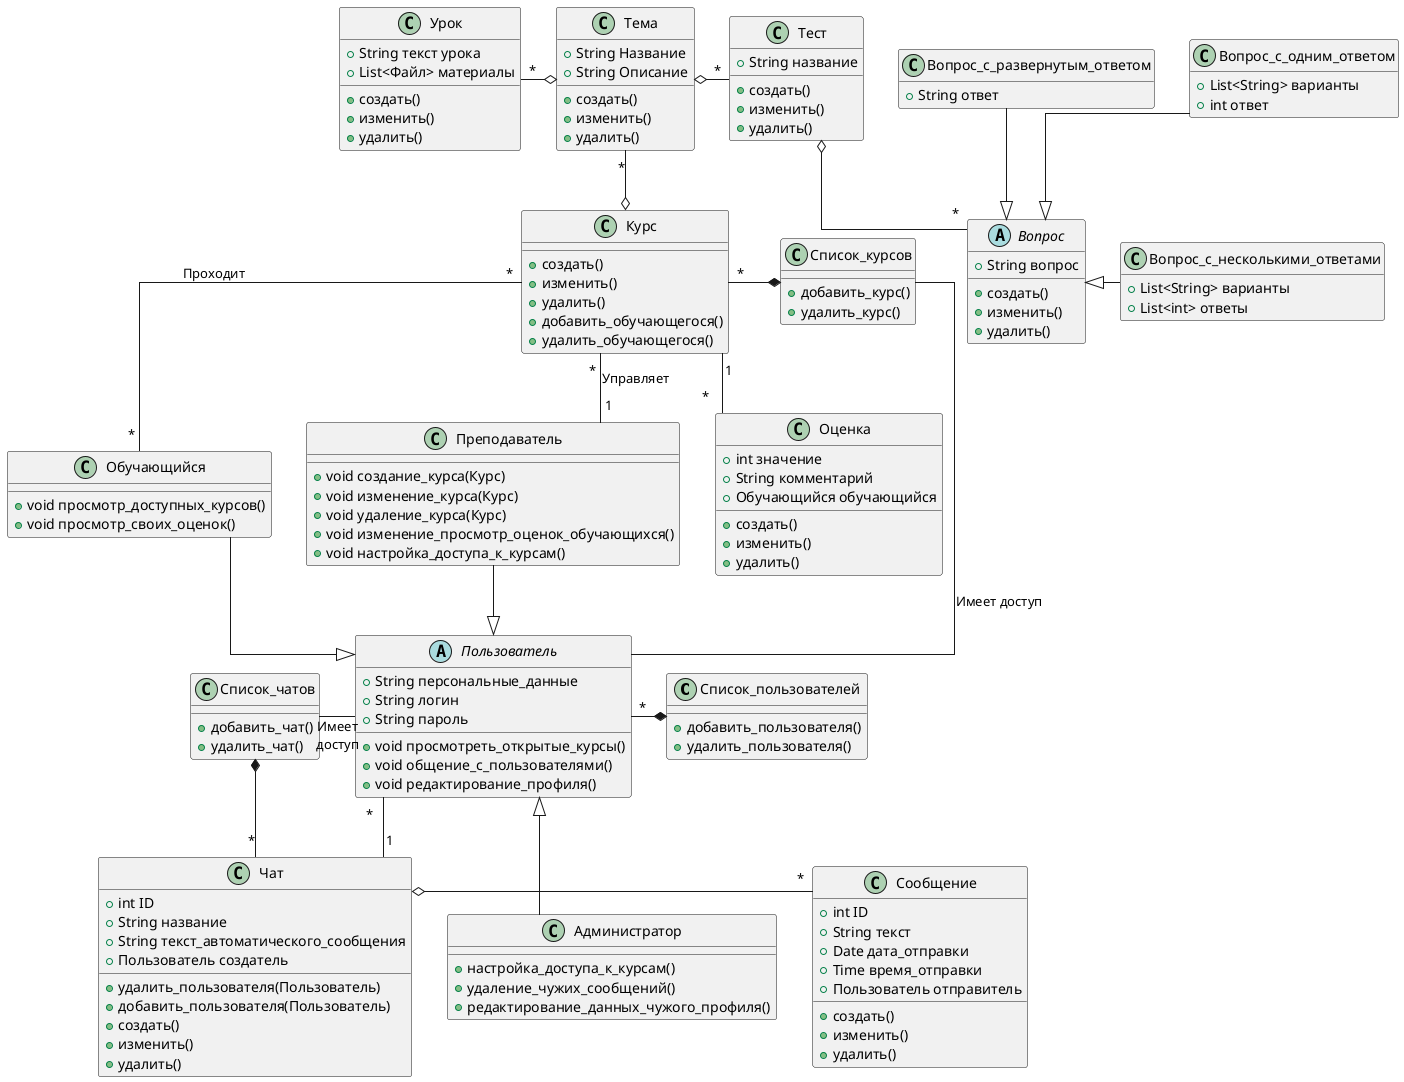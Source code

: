 @startuml diag
hide empty methods
skinparam Linetype ortho
together{
    class Список_пользователей {
        +добавить_пользователя()
        +удалить_пользователя()
    }
    abstract class Пользователь {
        + String персональные_данные
        + String логин
        + String пароль
        + void просмотреть_открытые_курсы()
        + void общение_с_пользователями()
        + void редактирование_профиля()
    }
}

class Обучающийся {
    + void просмотр_доступных_курсов()
    + void просмотр_своих_оценок()
}

class Преподаватель {
    + void создание_курса(Курс)
    + void изменение_курса(Курс)
    + void удаление_курса(Курс)
    + void изменение_просмотр_оценок_обучающихся()
    + void настройка_доступа_к_курсам()
}

class Администратор {
    + настройка_доступа_к_курсам()
    + удаление_чужих_сообщений()
    + редактирование_данных_чужого_профиля()
}

class Курс {
    + создать()
    + изменить()
    + удалить()
    + добавить_обучающегося()
    + удалить_обучающегося()
}
class Тема {
    +String Название
    +String Описание
    + создать()
    + изменить()
    + удалить()
}
class Урок {
    +String текст урока
    +List<Файл> материалы
    + создать()
    + изменить()
    + удалить()
}
class Тест {
    +String название
    + создать()
    + изменить()
    + удалить()
}
abstract class Вопрос {
    + String вопрос
    + создать()
    + изменить()
    + удалить()
}
class Вопрос_с_развернутым_ответом {
    +String ответ
}
class Вопрос_с_одним_ответом {
    +List<String> варианты
    +int ответ
}
class Вопрос_с_несколькими_ответами {
    +List<String> варианты
    +List<int> ответы
}
class Оценка {
    + int значение
    + String комментарий
    + Обучающийся обучающийся
    + создать()
    + изменить()
    + удалить()
}
together{
    class Список_чатов {
        +добавить_чат()
        +удалить_чат()
    }
    class Чат {
        +int ID
        +String название
        +String текст_автоматического_сообщения
        +Пользователь создатель
        +удалить_пользователя(Пользователь)
        +добавить_пользователя(Пользователь)
        + создать()
        + изменить()
        + удалить()
    }
    class Сообщение {
        +int ID
        +String текст
        +Date дата_отправки
        +Time время_отправки
        +Пользователь отправитель
        + создать()
        + изменить()
        + удалить()
    }
}
class Список_курсов {
    +добавить_курс()
    +удалить_курс()
}

Чат "*" -up-* Список_чатов
Чат o-left- "             *" Сообщение
Пользователь "*" -right- "1" Чат

Список_курсов *-left- "*" Курс
Курс "1" -- "             *" Оценка
Курс "*" -- "             *" Обучающийся : Проходит
Курс "           *" -- "1" Преподаватель : \n\nУправляет
Тема "*" --o Курс
Тема o-left- "*" Урок
Тема o-right- "*" Тест
Тест o-down- "*" Вопрос


Список_пользователей *-left- "*" Пользователь
Список_чатов -right- Пользователь : Имеет\nдоступ
Список_курсов -- Пользователь : \n\n\n\n\nИмеет доступ



Обучающийся --|> Пользователь
Преподаватель --|> Пользователь
Администратор -up-|> Пользователь

Вопрос_с_развернутым_ответом --|> Вопрос
Вопрос_с_одним_ответом --|> Вопрос
Вопрос_с_несколькими_ответами -left-|> Вопрос
@enduml
